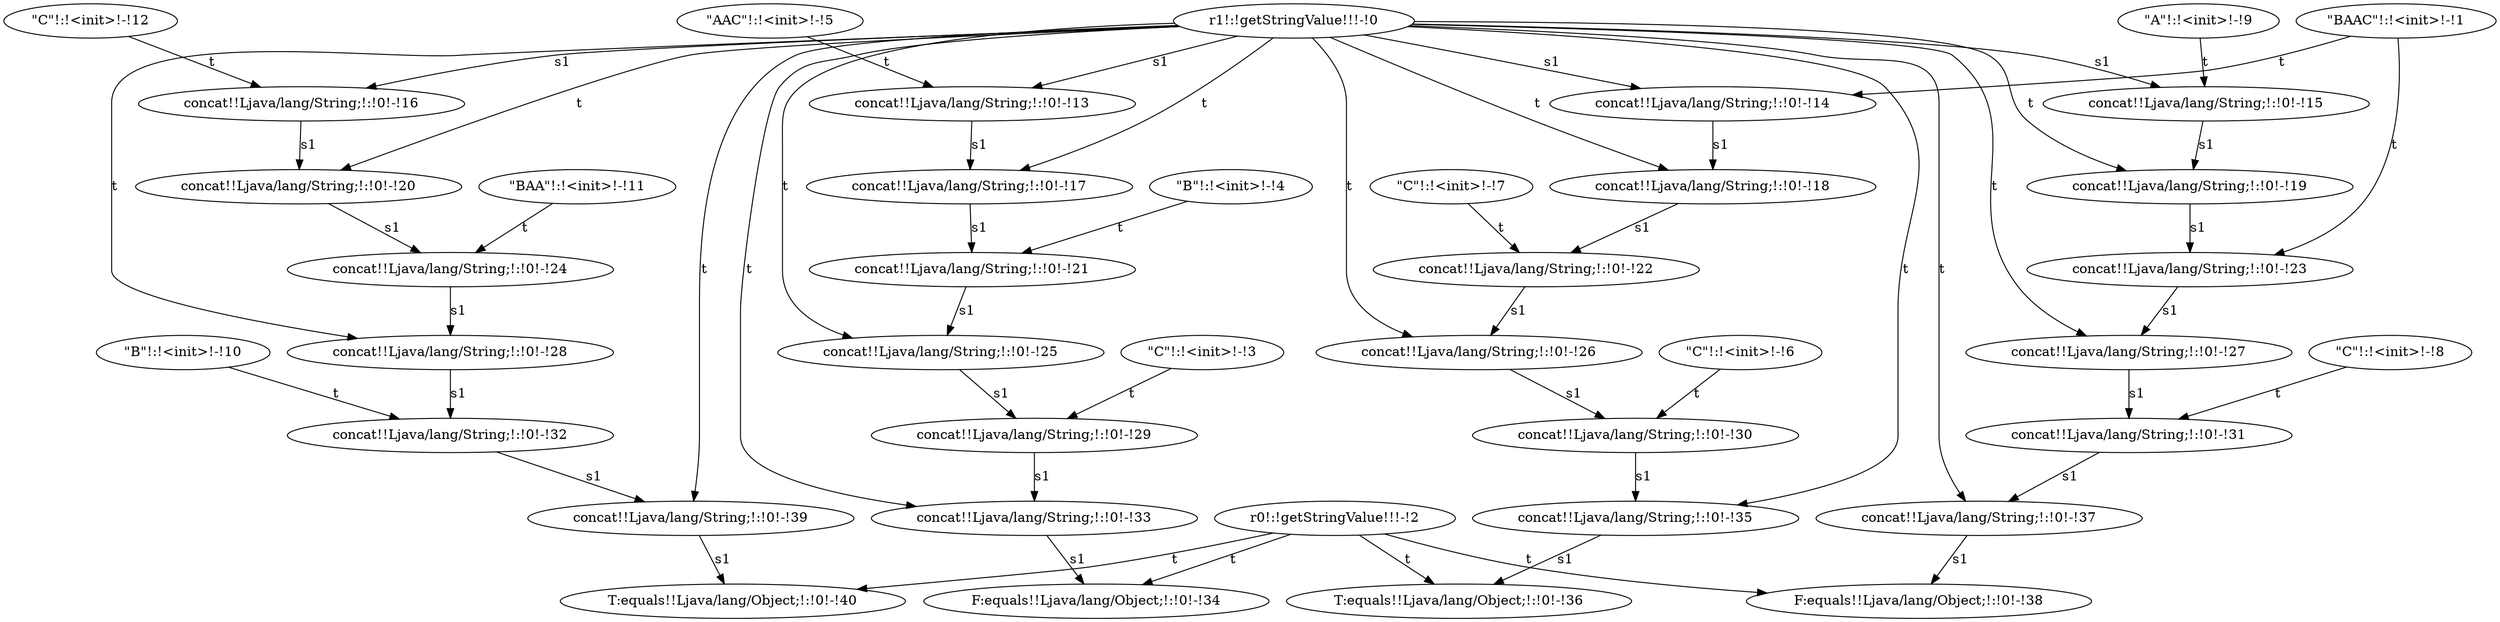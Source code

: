 digraph G {
  22 [ label="concat!!Ljava/lang/String;!:!0!-!22" ];
  30 [ label="concat!!Ljava/lang/String;!:!0!-!30" ];
  0 [ label="r1!:!getStringValue!!!-!0" ];
  9 [ label="\"A\"!:!<init>!-!9" ];
  10 [ label="\"B\"!:!<init>!-!10" ];
  16 [ label="concat!!Ljava/lang/String;!:!0!-!16" ];
  2 [ label="r0!:!getStringValue!!!-!2" ];
  21 [ label="concat!!Ljava/lang/String;!:!0!-!21" ];
  33 [ label="concat!!Ljava/lang/String;!:!0!-!33" ];
  37 [ label="concat!!Ljava/lang/String;!:!0!-!37" ];
  23 [ label="concat!!Ljava/lang/String;!:!0!-!23" ];
  8 [ label="\"C\"!:!<init>!-!8" ];
  40 [ label="T:equals!!Ljava/lang/Object;!:!0!-!40" ];
  14 [ label="concat!!Ljava/lang/String;!:!0!-!14" ];
  31 [ label="concat!!Ljava/lang/String;!:!0!-!31" ];
  6 [ label="\"C\"!:!<init>!-!6" ];
  11 [ label="\"BAA\"!:!<init>!-!11" ];
  38 [ label="F:equals!!Ljava/lang/Object;!:!0!-!38" ];
  15 [ label="concat!!Ljava/lang/String;!:!0!-!15" ];
  28 [ label="concat!!Ljava/lang/String;!:!0!-!28" ];
  18 [ label="concat!!Ljava/lang/String;!:!0!-!18" ];
  26 [ label="concat!!Ljava/lang/String;!:!0!-!26" ];
  13 [ label="concat!!Ljava/lang/String;!:!0!-!13" ];
  7 [ label="\"C\"!:!<init>!-!7" ];
  5 [ label="\"AAC\"!:!<init>!-!5" ];
  3 [ label="\"C\"!:!<init>!-!3" ];
  20 [ label="concat!!Ljava/lang/String;!:!0!-!20" ];
  19 [ label="concat!!Ljava/lang/String;!:!0!-!19" ];
  4 [ label="\"B\"!:!<init>!-!4" ];
  29 [ label="concat!!Ljava/lang/String;!:!0!-!29" ];
  34 [ label="F:equals!!Ljava/lang/Object;!:!0!-!34" ];
  17 [ label="concat!!Ljava/lang/String;!:!0!-!17" ];
  36 [ label="T:equals!!Ljava/lang/Object;!:!0!-!36" ];
  39 [ label="concat!!Ljava/lang/String;!:!0!-!39" ];
  25 [ label="concat!!Ljava/lang/String;!:!0!-!25" ];
  32 [ label="concat!!Ljava/lang/String;!:!0!-!32" ];
  24 [ label="concat!!Ljava/lang/String;!:!0!-!24" ];
  1 [ label="\"BAAC\"!:!<init>!-!1" ];
  12 [ label="\"C\"!:!<init>!-!12" ];
  35 [ label="concat!!Ljava/lang/String;!:!0!-!35" ];
  27 [ label="concat!!Ljava/lang/String;!:!0!-!27" ];
  0 -> 33 [ label="t" ];
  29 -> 33 [ label="s1" ];
  2 -> 34 [ label="t" ];
  33 -> 34 [ label="s1" ];
  0 -> 35 [ label="t" ];
  30 -> 35 [ label="s1" ];
  2 -> 36 [ label="t" ];
  35 -> 36 [ label="s1" ];
  0 -> 37 [ label="t" ];
  31 -> 37 [ label="s1" ];
  2 -> 38 [ label="t" ];
  37 -> 38 [ label="s1" ];
  0 -> 39 [ label="t" ];
  32 -> 39 [ label="s1" ];
  2 -> 40 [ label="t" ];
  39 -> 40 [ label="s1" ];
  3 -> 29 [ label="t" ];
  25 -> 29 [ label="s1" ];
  0 -> 25 [ label="t" ];
  21 -> 25 [ label="s1" ];
  4 -> 21 [ label="t" ];
  17 -> 21 [ label="s1" ];
  0 -> 17 [ label="t" ];
  13 -> 17 [ label="s1" ];
  5 -> 13 [ label="t" ];
  0 -> 13 [ label="s1" ];
  6 -> 30 [ label="t" ];
  26 -> 30 [ label="s1" ];
  0 -> 26 [ label="t" ];
  22 -> 26 [ label="s1" ];
  7 -> 22 [ label="t" ];
  18 -> 22 [ label="s1" ];
  0 -> 18 [ label="t" ];
  14 -> 18 [ label="s1" ];
  1 -> 14 [ label="t" ];
  0 -> 14 [ label="s1" ];
  8 -> 31 [ label="t" ];
  27 -> 31 [ label="s1" ];
  0 -> 27 [ label="t" ];
  23 -> 27 [ label="s1" ];
  1 -> 23 [ label="t" ];
  19 -> 23 [ label="s1" ];
  0 -> 19 [ label="t" ];
  15 -> 19 [ label="s1" ];
  9 -> 15 [ label="t" ];
  0 -> 15 [ label="s1" ];
  10 -> 32 [ label="t" ];
  28 -> 32 [ label="s1" ];
  0 -> 28 [ label="t" ];
  24 -> 28 [ label="s1" ];
  11 -> 24 [ label="t" ];
  20 -> 24 [ label="s1" ];
  0 -> 20 [ label="t" ];
  16 -> 20 [ label="s1" ];
  12 -> 16 [ label="t" ];
  0 -> 16 [ label="s1" ];
}
